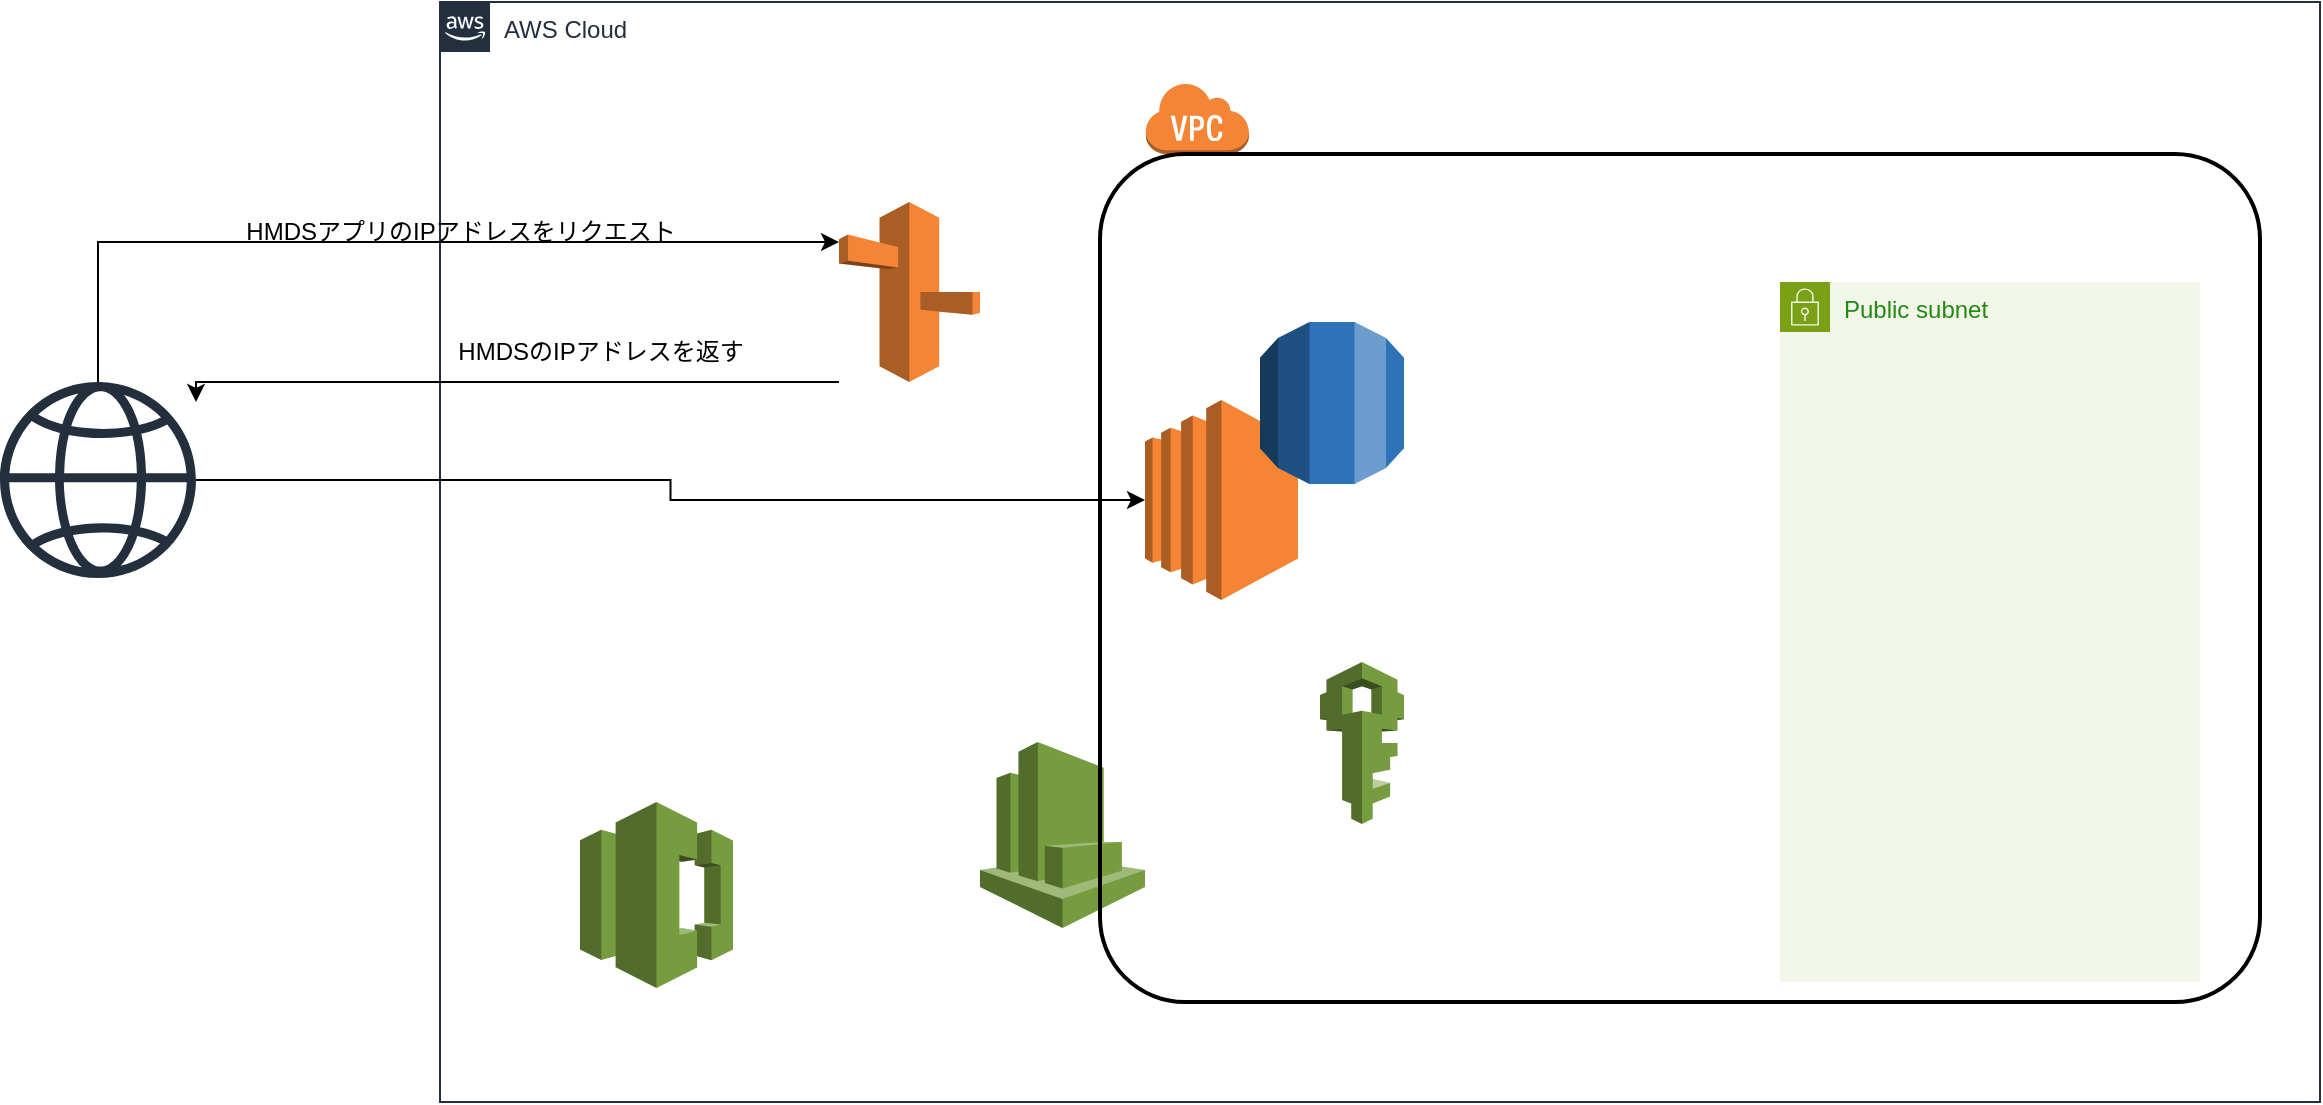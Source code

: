 <mxfile version="24.6.3" type="github">
  <diagram name="ページ1" id="ajp7msGY1KMYf0jtZ9l5">
    <mxGraphModel dx="1210" dy="598" grid="1" gridSize="10" guides="1" tooltips="1" connect="1" arrows="1" fold="1" page="1" pageScale="1" pageWidth="827" pageHeight="1169" math="0" shadow="0">
      <root>
        <mxCell id="0" />
        <mxCell id="1" parent="0" />
        <mxCell id="4Ki-8dc0zuw8gBJ7u7J8-3" value="AWS Cloud" style="points=[[0,0],[0.25,0],[0.5,0],[0.75,0],[1,0],[1,0.25],[1,0.5],[1,0.75],[1,1],[0.75,1],[0.5,1],[0.25,1],[0,1],[0,0.75],[0,0.5],[0,0.25]];outlineConnect=0;gradientColor=none;html=1;whiteSpace=wrap;fontSize=12;fontStyle=0;container=1;pointerEvents=0;collapsible=0;recursiveResize=0;shape=mxgraph.aws4.group;grIcon=mxgraph.aws4.group_aws_cloud_alt;strokeColor=#232F3E;fillColor=none;verticalAlign=top;align=left;spacingLeft=30;fontColor=#232F3E;dashed=0;movable=0;resizable=0;rotatable=0;deletable=0;editable=0;locked=1;connectable=0;" parent="1" vertex="1">
          <mxGeometry x="260" y="50" width="940" height="550" as="geometry" />
        </mxCell>
        <mxCell id="-iyiV4hNJTkvDI0dNT58-2" value="" style="outlineConnect=0;dashed=0;verticalLabelPosition=bottom;verticalAlign=top;align=center;html=1;shape=mxgraph.aws3.iam;fillColor=#759C3E;gradientColor=none;" vertex="1" parent="4Ki-8dc0zuw8gBJ7u7J8-3">
          <mxGeometry x="440" y="330" width="42" height="81" as="geometry" />
        </mxCell>
        <mxCell id="-iyiV4hNJTkvDI0dNT58-3" value="" style="outlineConnect=0;dashed=0;verticalLabelPosition=bottom;verticalAlign=top;align=center;html=1;shape=mxgraph.aws3.route_53;fillColor=#F58536;gradientColor=none;" vertex="1" parent="4Ki-8dc0zuw8gBJ7u7J8-3">
          <mxGeometry x="199.5" y="100" width="70.5" height="90" as="geometry" />
        </mxCell>
        <mxCell id="-iyiV4hNJTkvDI0dNT58-4" value="" style="outlineConnect=0;dashed=0;verticalLabelPosition=bottom;verticalAlign=top;align=center;html=1;shape=mxgraph.aws3.cloudwatch;fillColor=#759C3E;gradientColor=none;" vertex="1" parent="4Ki-8dc0zuw8gBJ7u7J8-3">
          <mxGeometry x="270" y="370" width="82.5" height="93" as="geometry" />
        </mxCell>
        <mxCell id="-iyiV4hNJTkvDI0dNT58-5" value="" style="outlineConnect=0;dashed=0;verticalLabelPosition=bottom;verticalAlign=top;align=center;html=1;shape=mxgraph.aws3.codecommit;fillColor=#759C3E;gradientColor=none;" vertex="1" parent="4Ki-8dc0zuw8gBJ7u7J8-3">
          <mxGeometry x="70" y="400" width="76.5" height="93" as="geometry" />
        </mxCell>
        <mxCell id="-iyiV4hNJTkvDI0dNT58-7" value="" style="outlineConnect=0;dashed=0;verticalLabelPosition=bottom;verticalAlign=top;align=center;html=1;shape=mxgraph.aws3.ec2;fillColor=#F58534;gradientColor=none;" vertex="1" parent="4Ki-8dc0zuw8gBJ7u7J8-3">
          <mxGeometry x="352.5" y="199" width="76.5" height="100" as="geometry" />
        </mxCell>
        <mxCell id="-iyiV4hNJTkvDI0dNT58-10" value="" style="dashed=0;html=1;shape=mxgraph.aws3.virtual_private_cloud;fillColor=#F58536;gradientColor=none;dashed=0;" vertex="1" parent="4Ki-8dc0zuw8gBJ7u7J8-3">
          <mxGeometry x="352.5" y="40" width="52" height="36" as="geometry" />
        </mxCell>
        <mxCell id="-iyiV4hNJTkvDI0dNT58-18" value="HMDSアプリのIPアドレスをリクエスト" style="text;html=1;align=center;verticalAlign=middle;resizable=0;points=[];autosize=1;strokeColor=none;fillColor=none;" vertex="1" parent="4Ki-8dc0zuw8gBJ7u7J8-3">
          <mxGeometry x="-110" y="100" width="240" height="30" as="geometry" />
        </mxCell>
        <mxCell id="-iyiV4hNJTkvDI0dNT58-19" value="HMDSのIPアドレスを返す" style="text;html=1;align=center;verticalAlign=middle;resizable=0;points=[];autosize=1;strokeColor=none;fillColor=none;" vertex="1" parent="4Ki-8dc0zuw8gBJ7u7J8-3">
          <mxGeometry y="160" width="160" height="30" as="geometry" />
        </mxCell>
        <mxCell id="4Ki-8dc0zuw8gBJ7u7J8-4" value="Public subnet" style="points=[[0,0],[0.25,0],[0.5,0],[0.75,0],[1,0],[1,0.25],[1,0.5],[1,0.75],[1,1],[0.75,1],[0.5,1],[0.25,1],[0,1],[0,0.75],[0,0.5],[0,0.25]];outlineConnect=0;gradientColor=none;html=1;whiteSpace=wrap;fontSize=12;fontStyle=0;container=0;pointerEvents=0;collapsible=0;recursiveResize=0;shape=mxgraph.aws4.group;grIcon=mxgraph.aws4.group_security_group;grStroke=0;strokeColor=#7AA116;fillColor=#F2F6E8;verticalAlign=top;align=left;spacingLeft=30;fontColor=#248814;dashed=0;movable=1;resizable=1;rotatable=1;deletable=1;editable=1;locked=0;connectable=1;" parent="4Ki-8dc0zuw8gBJ7u7J8-3" vertex="1">
          <mxGeometry x="670" y="140" width="210" height="350" as="geometry" />
        </mxCell>
        <mxCell id="-iyiV4hNJTkvDI0dNT58-6" value="" style="outlineConnect=0;dashed=0;verticalLabelPosition=bottom;verticalAlign=top;align=center;html=1;shape=mxgraph.aws3.rds;fillColor=#2E73B8;gradientColor=none;" vertex="1" parent="4Ki-8dc0zuw8gBJ7u7J8-3">
          <mxGeometry x="410" y="160" width="72" height="81" as="geometry" />
        </mxCell>
        <mxCell id="-iyiV4hNJTkvDI0dNT58-9" value="" style="rounded=1;arcSize=10;dashed=0;fillColor=none;gradientColor=none;strokeWidth=2;movable=1;resizable=1;rotatable=1;deletable=1;editable=1;locked=0;connectable=1;" vertex="1" parent="4Ki-8dc0zuw8gBJ7u7J8-3">
          <mxGeometry x="330" y="76" width="580" height="424" as="geometry" />
        </mxCell>
        <mxCell id="-iyiV4hNJTkvDI0dNT58-14" style="edgeStyle=orthogonalEdgeStyle;rounded=0;orthogonalLoop=1;jettySize=auto;html=1;" edge="1" parent="1" source="4Ki-8dc0zuw8gBJ7u7J8-2" target="-iyiV4hNJTkvDI0dNT58-3">
          <mxGeometry relative="1" as="geometry">
            <Array as="points">
              <mxPoint x="89" y="170" />
            </Array>
          </mxGeometry>
        </mxCell>
        <mxCell id="-iyiV4hNJTkvDI0dNT58-20" style="edgeStyle=orthogonalEdgeStyle;rounded=0;orthogonalLoop=1;jettySize=auto;html=1;" edge="1" parent="1" source="4Ki-8dc0zuw8gBJ7u7J8-2" target="-iyiV4hNJTkvDI0dNT58-7">
          <mxGeometry relative="1" as="geometry" />
        </mxCell>
        <mxCell id="4Ki-8dc0zuw8gBJ7u7J8-2" value="" style="sketch=0;outlineConnect=0;fontColor=#232F3E;gradientColor=none;fillColor=#232F3D;strokeColor=none;dashed=0;verticalLabelPosition=bottom;verticalAlign=top;align=center;html=1;fontSize=12;fontStyle=0;aspect=fixed;pointerEvents=1;shape=mxgraph.aws4.globe;" parent="1" vertex="1">
          <mxGeometry x="40" y="240" width="98" height="98" as="geometry" />
        </mxCell>
        <mxCell id="-iyiV4hNJTkvDI0dNT58-15" style="edgeStyle=orthogonalEdgeStyle;rounded=0;orthogonalLoop=1;jettySize=auto;html=1;" edge="1" parent="1" source="-iyiV4hNJTkvDI0dNT58-3">
          <mxGeometry relative="1" as="geometry">
            <mxPoint x="381.75" y="210" as="sourcePoint" />
            <mxPoint x="138" y="250" as="targetPoint" />
            <Array as="points">
              <mxPoint x="442" y="240" />
              <mxPoint x="139" y="240" />
            </Array>
          </mxGeometry>
        </mxCell>
      </root>
    </mxGraphModel>
  </diagram>
</mxfile>
